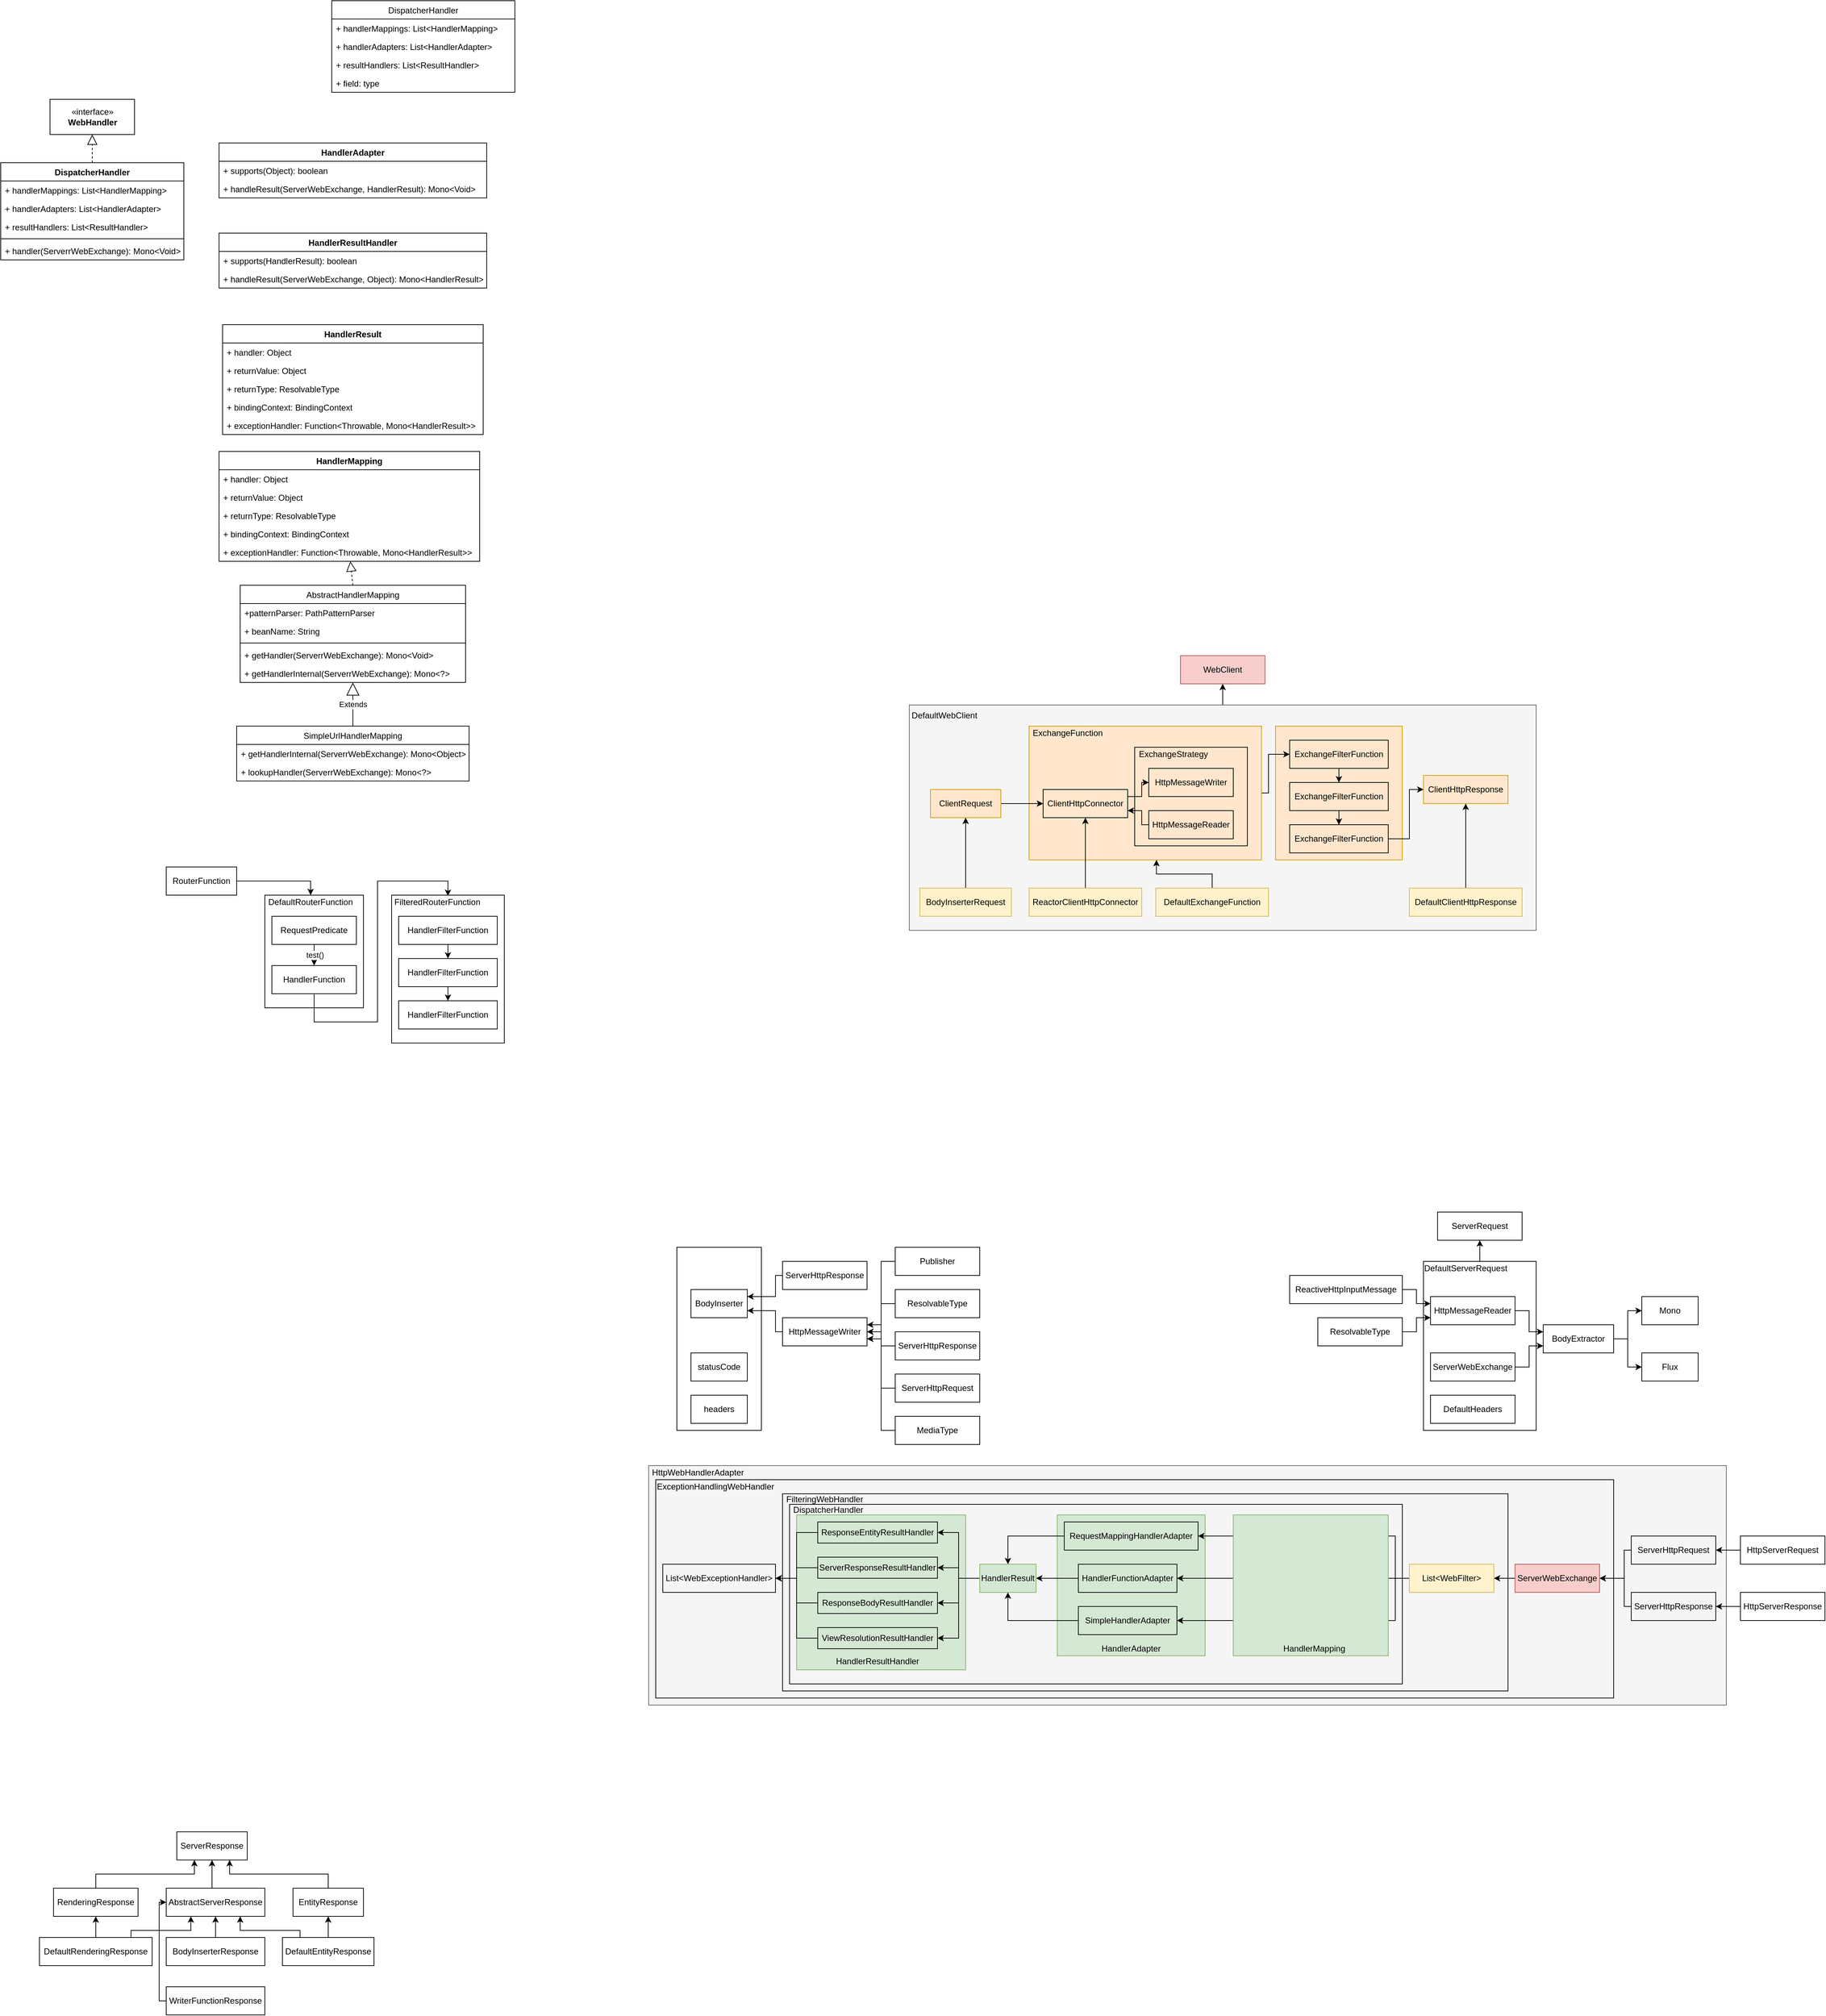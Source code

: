 <mxfile version="15.8.7" type="device"><diagram id="VMyjVw612A8Bvb3C5GkQ" name="Page-1"><mxGraphModel dx="1061" dy="800" grid="1" gridSize="10" guides="1" tooltips="1" connect="1" arrows="1" fold="1" page="1" pageScale="1" pageWidth="850" pageHeight="1100" math="0" shadow="0"><root><mxCell id="0"/><mxCell id="1" parent="0"/><mxCell id="Y-yXjB6qvtjr0mv36Pt8-266" value="" style="rounded=0;whiteSpace=wrap;html=1;fillColor=#f5f5f5;fontColor=#333333;strokeColor=#666666;" vertex="1" parent="1"><mxGeometry x="1000" y="2350" width="1530" height="340" as="geometry"/></mxCell><mxCell id="Y-yXjB6qvtjr0mv36Pt8-271" value="" style="rounded=0;whiteSpace=wrap;html=1;fillColor=none;gradientColor=none;" vertex="1" parent="1"><mxGeometry x="1010" y="2370" width="1360" height="310" as="geometry"/></mxCell><mxCell id="Y-yXjB6qvtjr0mv36Pt8-245" value="" style="rounded=0;whiteSpace=wrap;html=1;fillColor=none;gradientColor=none;" vertex="1" parent="1"><mxGeometry x="1190" y="2390" width="1030" height="280" as="geometry"/></mxCell><mxCell id="Y-yXjB6qvtjr0mv36Pt8-234" value="" style="rounded=0;whiteSpace=wrap;html=1;fillColor=none;gradientColor=none;" vertex="1" parent="1"><mxGeometry x="1200" y="2405" width="870" height="255" as="geometry"/></mxCell><mxCell id="Y-yXjB6qvtjr0mv36Pt8-306" value="" style="rounded=0;whiteSpace=wrap;html=1;fillColor=#d5e8d4;strokeColor=#82b366;" vertex="1" parent="1"><mxGeometry x="1210" y="2420" width="240" height="220" as="geometry"/></mxCell><mxCell id="Y-yXjB6qvtjr0mv36Pt8-289" value="" style="rounded=0;whiteSpace=wrap;html=1;fillColor=#d5e8d4;strokeColor=#82b366;" vertex="1" parent="1"><mxGeometry x="1580" y="2420" width="210" height="200" as="geometry"/></mxCell><mxCell id="Y-yXjB6qvtjr0mv36Pt8-188" value="" style="rounded=0;whiteSpace=wrap;html=1;fillColor=none;gradientColor=none;" vertex="1" parent="1"><mxGeometry x="455" y="1540" width="140" height="160" as="geometry"/></mxCell><mxCell id="Y-yXjB6qvtjr0mv36Pt8-214" style="edgeStyle=orthogonalEdgeStyle;rounded=0;orthogonalLoop=1;jettySize=auto;html=1;exitX=0.5;exitY=1;exitDx=0;exitDy=0;entryX=0.615;entryY=0.053;entryDx=0;entryDy=0;entryPerimeter=0;" edge="1" parent="1" source="Y-yXjB6qvtjr0mv36Pt8-187" target="Y-yXjB6qvtjr0mv36Pt8-186"><mxGeometry relative="1" as="geometry"><mxPoint x="715" y="1550" as="targetPoint"/><Array as="points"><mxPoint x="525" y="1720"/><mxPoint x="615" y="1720"/><mxPoint x="615" y="1520"/><mxPoint x="715" y="1520"/></Array></mxGeometry></mxCell><mxCell id="Y-yXjB6qvtjr0mv36Pt8-185" value="" style="rounded=0;whiteSpace=wrap;html=1;fillColor=none;gradientColor=none;" vertex="1" parent="1"><mxGeometry x="635" y="1540" width="160" height="210" as="geometry"/></mxCell><mxCell id="Y-yXjB6qvtjr0mv36Pt8-151" value="" style="edgeStyle=orthogonalEdgeStyle;rounded=0;orthogonalLoop=1;jettySize=auto;html=1;" edge="1" parent="1" source="Y-yXjB6qvtjr0mv36Pt8-147" target="Y-yXjB6qvtjr0mv36Pt8-41"><mxGeometry relative="1" as="geometry"/></mxCell><mxCell id="Y-yXjB6qvtjr0mv36Pt8-147" value="" style="rounded=0;whiteSpace=wrap;html=1;fillColor=none;gradientColor=none;" vertex="1" parent="1"><mxGeometry x="2100" y="2060" width="160" height="240" as="geometry"/></mxCell><mxCell id="Y-yXjB6qvtjr0mv36Pt8-145" value="" style="edgeStyle=orthogonalEdgeStyle;rounded=0;orthogonalLoop=1;jettySize=auto;html=1;" edge="1" parent="1" source="Y-yXjB6qvtjr0mv36Pt8-142" target="Y-yXjB6qvtjr0mv36Pt8-144"><mxGeometry relative="1" as="geometry"/></mxCell><mxCell id="Y-yXjB6qvtjr0mv36Pt8-142" value="" style="rounded=0;whiteSpace=wrap;html=1;fillColor=#f5f5f5;fontColor=#333333;strokeColor=#666666;" vertex="1" parent="1"><mxGeometry x="1370" y="1270" width="890" height="320" as="geometry"/></mxCell><mxCell id="Y-yXjB6qvtjr0mv36Pt8-128" value="" style="rounded=0;whiteSpace=wrap;html=1;fillColor=#ffe6cc;strokeColor=#d79b00;" vertex="1" parent="1"><mxGeometry x="1890" y="1300" width="180" height="190" as="geometry"/></mxCell><mxCell id="Y-yXjB6qvtjr0mv36Pt8-129" value="" style="edgeStyle=orthogonalEdgeStyle;rounded=0;orthogonalLoop=1;jettySize=auto;html=1;entryX=0;entryY=0.5;entryDx=0;entryDy=0;" edge="1" parent="1" source="Y-yXjB6qvtjr0mv36Pt8-117" target="Y-yXjB6qvtjr0mv36Pt8-107"><mxGeometry relative="1" as="geometry"><Array as="points"><mxPoint x="1880" y="1395"/><mxPoint x="1880" y="1340"/></Array></mxGeometry></mxCell><mxCell id="Y-yXjB6qvtjr0mv36Pt8-117" value="" style="rounded=0;whiteSpace=wrap;html=1;fillColor=#ffe6cc;strokeColor=#d79b00;" vertex="1" parent="1"><mxGeometry x="1540" y="1300" width="330" height="190" as="geometry"/></mxCell><mxCell id="Y-yXjB6qvtjr0mv36Pt8-109" value="" style="rounded=0;whiteSpace=wrap;html=1;fillColor=none;gradientColor=none;" vertex="1" parent="1"><mxGeometry x="1690" y="1330" width="160" height="140" as="geometry"/></mxCell><mxCell id="9eblVSmWy9EhVJES_OCX-1" value="DispatcherHandler" style="swimlane;fontStyle=0;childLayout=stackLayout;horizontal=1;startSize=26;fillColor=none;horizontalStack=0;resizeParent=1;resizeParentMax=0;resizeLast=0;collapsible=1;marginBottom=0;" parent="1" vertex="1"><mxGeometry x="550" y="270" width="260" height="130" as="geometry"><mxRectangle x="300" y="290" width="90" height="26" as="alternateBounds"/></mxGeometry></mxCell><mxCell id="9eblVSmWy9EhVJES_OCX-2" value="+ handlerMappings: List&lt;HandlerMapping&gt;" style="text;strokeColor=none;fillColor=none;align=left;verticalAlign=top;spacingLeft=4;spacingRight=4;overflow=hidden;rotatable=0;points=[[0,0.5],[1,0.5]];portConstraint=eastwest;" parent="9eblVSmWy9EhVJES_OCX-1" vertex="1"><mxGeometry y="26" width="260" height="26" as="geometry"/></mxCell><mxCell id="9eblVSmWy9EhVJES_OCX-3" value="+ handlerAdapters: List&lt;HandlerAdapter&gt;" style="text;strokeColor=none;fillColor=none;align=left;verticalAlign=top;spacingLeft=4;spacingRight=4;overflow=hidden;rotatable=0;points=[[0,0.5],[1,0.5]];portConstraint=eastwest;" parent="9eblVSmWy9EhVJES_OCX-1" vertex="1"><mxGeometry y="52" width="260" height="26" as="geometry"/></mxCell><mxCell id="9eblVSmWy9EhVJES_OCX-4" value="+ resultHandlers: List&lt;ResultHandler&gt;" style="text;strokeColor=none;fillColor=none;align=left;verticalAlign=top;spacingLeft=4;spacingRight=4;overflow=hidden;rotatable=0;points=[[0,0.5],[1,0.5]];portConstraint=eastwest;" parent="9eblVSmWy9EhVJES_OCX-1" vertex="1"><mxGeometry y="78" width="260" height="26" as="geometry"/></mxCell><mxCell id="9eblVSmWy9EhVJES_OCX-6" value="+ field: type" style="text;strokeColor=none;fillColor=none;align=left;verticalAlign=top;spacingLeft=4;spacingRight=4;overflow=hidden;rotatable=0;points=[[0,0.5],[1,0.5]];portConstraint=eastwest;" parent="9eblVSmWy9EhVJES_OCX-1" vertex="1"><mxGeometry y="104" width="260" height="26" as="geometry"/></mxCell><mxCell id="9eblVSmWy9EhVJES_OCX-7" value="DispatcherHandler" style="swimlane;fontStyle=1;align=center;verticalAlign=top;childLayout=stackLayout;horizontal=1;startSize=26;horizontalStack=0;resizeParent=1;resizeParentMax=0;resizeLast=0;collapsible=1;marginBottom=0;" parent="1" vertex="1"><mxGeometry x="80" y="500" width="260" height="138" as="geometry"/></mxCell><mxCell id="9eblVSmWy9EhVJES_OCX-8" value="+ handlerMappings: List&lt;HandlerMapping&gt;" style="text;strokeColor=none;fillColor=none;align=left;verticalAlign=top;spacingLeft=4;spacingRight=4;overflow=hidden;rotatable=0;points=[[0,0.5],[1,0.5]];portConstraint=eastwest;" parent="9eblVSmWy9EhVJES_OCX-7" vertex="1"><mxGeometry y="26" width="260" height="26" as="geometry"/></mxCell><mxCell id="9eblVSmWy9EhVJES_OCX-13" value="+ handlerAdapters: List&lt;HandlerAdapter&gt;" style="text;strokeColor=none;fillColor=none;align=left;verticalAlign=top;spacingLeft=4;spacingRight=4;overflow=hidden;rotatable=0;points=[[0,0.5],[1,0.5]];portConstraint=eastwest;" parent="9eblVSmWy9EhVJES_OCX-7" vertex="1"><mxGeometry y="52" width="260" height="26" as="geometry"/></mxCell><mxCell id="9eblVSmWy9EhVJES_OCX-12" value="+ resultHandlers: List&lt;ResultHandler&gt;" style="text;strokeColor=none;fillColor=none;align=left;verticalAlign=top;spacingLeft=4;spacingRight=4;overflow=hidden;rotatable=0;points=[[0,0.5],[1,0.5]];portConstraint=eastwest;" parent="9eblVSmWy9EhVJES_OCX-7" vertex="1"><mxGeometry y="78" width="260" height="26" as="geometry"/></mxCell><mxCell id="9eblVSmWy9EhVJES_OCX-9" value="" style="line;strokeWidth=1;fillColor=none;align=left;verticalAlign=middle;spacingTop=-1;spacingLeft=3;spacingRight=3;rotatable=0;labelPosition=right;points=[];portConstraint=eastwest;" parent="9eblVSmWy9EhVJES_OCX-7" vertex="1"><mxGeometry y="104" width="260" height="8" as="geometry"/></mxCell><mxCell id="9eblVSmWy9EhVJES_OCX-10" value="+ handler(ServerrWebExchange): Mono&lt;Void&gt;" style="text;strokeColor=none;fillColor=none;align=left;verticalAlign=top;spacingLeft=4;spacingRight=4;overflow=hidden;rotatable=0;points=[[0,0.5],[1,0.5]];portConstraint=eastwest;" parent="9eblVSmWy9EhVJES_OCX-7" vertex="1"><mxGeometry y="112" width="260" height="26" as="geometry"/></mxCell><mxCell id="9eblVSmWy9EhVJES_OCX-15" value="«interface»&lt;br&gt;&lt;b&gt;WebHandler&lt;/b&gt;" style="html=1;" parent="1" vertex="1"><mxGeometry x="150" y="410" width="120" height="50" as="geometry"/></mxCell><mxCell id="9eblVSmWy9EhVJES_OCX-20" value="" style="endArrow=block;dashed=1;endFill=0;endSize=12;html=1;rounded=0;entryX=0.5;entryY=1;entryDx=0;entryDy=0;" parent="1" source="9eblVSmWy9EhVJES_OCX-7" target="9eblVSmWy9EhVJES_OCX-15" edge="1"><mxGeometry width="160" relative="1" as="geometry"><mxPoint x="310" y="520" as="sourcePoint"/><mxPoint x="470" y="520" as="targetPoint"/></mxGeometry></mxCell><mxCell id="Y-yXjB6qvtjr0mv36Pt8-1" value="HandlerResultHandler" style="swimlane;fontStyle=1;align=center;verticalAlign=top;childLayout=stackLayout;horizontal=1;startSize=26;horizontalStack=0;resizeParent=1;resizeParentMax=0;resizeLast=0;collapsible=1;marginBottom=0;" vertex="1" parent="1"><mxGeometry x="390" y="600" width="380" height="78" as="geometry"/></mxCell><mxCell id="Y-yXjB6qvtjr0mv36Pt8-4" value="+ supports(HandlerResult): boolean" style="text;strokeColor=none;fillColor=none;align=left;verticalAlign=top;spacingLeft=4;spacingRight=4;overflow=hidden;rotatable=0;points=[[0,0.5],[1,0.5]];portConstraint=eastwest;" vertex="1" parent="Y-yXjB6qvtjr0mv36Pt8-1"><mxGeometry y="26" width="380" height="26" as="geometry"/></mxCell><mxCell id="Y-yXjB6qvtjr0mv36Pt8-5" value="+ handleResult(ServerWebExchange, Object): Mono&lt;HandlerResult&gt;" style="text;strokeColor=none;fillColor=none;align=left;verticalAlign=top;spacingLeft=4;spacingRight=4;overflow=hidden;rotatable=0;points=[[0,0.5],[1,0.5]];portConstraint=eastwest;" vertex="1" parent="Y-yXjB6qvtjr0mv36Pt8-1"><mxGeometry y="52" width="380" height="26" as="geometry"/></mxCell><mxCell id="Y-yXjB6qvtjr0mv36Pt8-6" value="HandlerAdapter" style="swimlane;fontStyle=1;align=center;verticalAlign=top;childLayout=stackLayout;horizontal=1;startSize=26;horizontalStack=0;resizeParent=1;resizeParentMax=0;resizeLast=0;collapsible=1;marginBottom=0;" vertex="1" parent="1"><mxGeometry x="390" y="472" width="380" height="78" as="geometry"/></mxCell><mxCell id="Y-yXjB6qvtjr0mv36Pt8-7" value="+ supports(Object): boolean" style="text;strokeColor=none;fillColor=none;align=left;verticalAlign=top;spacingLeft=4;spacingRight=4;overflow=hidden;rotatable=0;points=[[0,0.5],[1,0.5]];portConstraint=eastwest;" vertex="1" parent="Y-yXjB6qvtjr0mv36Pt8-6"><mxGeometry y="26" width="380" height="26" as="geometry"/></mxCell><mxCell id="Y-yXjB6qvtjr0mv36Pt8-8" value="+ handleResult(ServerWebExchange, HandlerResult): Mono&lt;Void&gt;" style="text;strokeColor=none;fillColor=none;align=left;verticalAlign=top;spacingLeft=4;spacingRight=4;overflow=hidden;rotatable=0;points=[[0,0.5],[1,0.5]];portConstraint=eastwest;" vertex="1" parent="Y-yXjB6qvtjr0mv36Pt8-6"><mxGeometry y="52" width="380" height="26" as="geometry"/></mxCell><mxCell id="Y-yXjB6qvtjr0mv36Pt8-9" value="HandlerResult" style="swimlane;fontStyle=1;childLayout=stackLayout;horizontal=1;startSize=26;fillColor=none;horizontalStack=0;resizeParent=1;resizeParentMax=0;resizeLast=0;collapsible=1;marginBottom=0;" vertex="1" parent="1"><mxGeometry x="395" y="730" width="370" height="156" as="geometry"/></mxCell><mxCell id="Y-yXjB6qvtjr0mv36Pt8-10" value="+ handler: Object" style="text;strokeColor=none;fillColor=none;align=left;verticalAlign=top;spacingLeft=4;spacingRight=4;overflow=hidden;rotatable=0;points=[[0,0.5],[1,0.5]];portConstraint=eastwest;" vertex="1" parent="Y-yXjB6qvtjr0mv36Pt8-9"><mxGeometry y="26" width="370" height="26" as="geometry"/></mxCell><mxCell id="Y-yXjB6qvtjr0mv36Pt8-11" value="+ returnValue: Object" style="text;strokeColor=none;fillColor=none;align=left;verticalAlign=top;spacingLeft=4;spacingRight=4;overflow=hidden;rotatable=0;points=[[0,0.5],[1,0.5]];portConstraint=eastwest;" vertex="1" parent="Y-yXjB6qvtjr0mv36Pt8-9"><mxGeometry y="52" width="370" height="26" as="geometry"/></mxCell><mxCell id="Y-yXjB6qvtjr0mv36Pt8-12" value="+ returnType: ResolvableType" style="text;strokeColor=none;fillColor=none;align=left;verticalAlign=top;spacingLeft=4;spacingRight=4;overflow=hidden;rotatable=0;points=[[0,0.5],[1,0.5]];portConstraint=eastwest;" vertex="1" parent="Y-yXjB6qvtjr0mv36Pt8-9"><mxGeometry y="78" width="370" height="26" as="geometry"/></mxCell><mxCell id="Y-yXjB6qvtjr0mv36Pt8-13" value="+ bindingContext: BindingContext" style="text;strokeColor=none;fillColor=none;align=left;verticalAlign=top;spacingLeft=4;spacingRight=4;overflow=hidden;rotatable=0;points=[[0,0.5],[1,0.5]];portConstraint=eastwest;" vertex="1" parent="Y-yXjB6qvtjr0mv36Pt8-9"><mxGeometry y="104" width="370" height="26" as="geometry"/></mxCell><mxCell id="Y-yXjB6qvtjr0mv36Pt8-14" value="+ exceptionHandler: Function&lt;Throwable, Mono&lt;HandlerResult&gt;&gt;" style="text;strokeColor=none;fillColor=none;align=left;verticalAlign=top;spacingLeft=4;spacingRight=4;overflow=hidden;rotatable=0;points=[[0,0.5],[1,0.5]];portConstraint=eastwest;" vertex="1" parent="Y-yXjB6qvtjr0mv36Pt8-9"><mxGeometry y="130" width="370" height="26" as="geometry"/></mxCell><mxCell id="Y-yXjB6qvtjr0mv36Pt8-15" value="AbstractHandlerMapping" style="swimlane;fontStyle=0;align=center;verticalAlign=top;childLayout=stackLayout;horizontal=1;startSize=26;horizontalStack=0;resizeParent=1;resizeParentMax=0;resizeLast=0;collapsible=1;marginBottom=0;" vertex="1" parent="1"><mxGeometry x="420" y="1100" width="320" height="138" as="geometry"/></mxCell><mxCell id="Y-yXjB6qvtjr0mv36Pt8-16" value="+patternParser: PathPatternParser " style="text;strokeColor=none;fillColor=none;align=left;verticalAlign=top;spacingLeft=4;spacingRight=4;overflow=hidden;rotatable=0;points=[[0,0.5],[1,0.5]];portConstraint=eastwest;" vertex="1" parent="Y-yXjB6qvtjr0mv36Pt8-15"><mxGeometry y="26" width="320" height="26" as="geometry"/></mxCell><mxCell id="Y-yXjB6qvtjr0mv36Pt8-17" value="+ beanName: String" style="text;strokeColor=none;fillColor=none;align=left;verticalAlign=top;spacingLeft=4;spacingRight=4;overflow=hidden;rotatable=0;points=[[0,0.5],[1,0.5]];portConstraint=eastwest;" vertex="1" parent="Y-yXjB6qvtjr0mv36Pt8-15"><mxGeometry y="52" width="320" height="26" as="geometry"/></mxCell><mxCell id="Y-yXjB6qvtjr0mv36Pt8-19" value="" style="line;strokeWidth=1;fillColor=none;align=left;verticalAlign=middle;spacingTop=-1;spacingLeft=3;spacingRight=3;rotatable=0;labelPosition=right;points=[];portConstraint=eastwest;" vertex="1" parent="Y-yXjB6qvtjr0mv36Pt8-15"><mxGeometry y="78" width="320" height="8" as="geometry"/></mxCell><mxCell id="Y-yXjB6qvtjr0mv36Pt8-20" value="+ getHandler(ServerrWebExchange): Mono&lt;Void&gt;" style="text;strokeColor=none;fillColor=none;align=left;verticalAlign=top;spacingLeft=4;spacingRight=4;overflow=hidden;rotatable=0;points=[[0,0.5],[1,0.5]];portConstraint=eastwest;" vertex="1" parent="Y-yXjB6qvtjr0mv36Pt8-15"><mxGeometry y="86" width="320" height="26" as="geometry"/></mxCell><mxCell id="Y-yXjB6qvtjr0mv36Pt8-29" value="+ getHandlerInternal(ServerrWebExchange): Mono&lt;?&gt;" style="text;strokeColor=none;fillColor=none;align=left;verticalAlign=top;spacingLeft=4;spacingRight=4;overflow=hidden;rotatable=0;points=[[0,0.5],[1,0.5]];portConstraint=eastwest;" vertex="1" parent="Y-yXjB6qvtjr0mv36Pt8-15"><mxGeometry y="112" width="320" height="26" as="geometry"/></mxCell><mxCell id="Y-yXjB6qvtjr0mv36Pt8-21" value="HandlerMapping" style="swimlane;fontStyle=1;childLayout=stackLayout;horizontal=1;startSize=26;fillColor=none;horizontalStack=0;resizeParent=1;resizeParentMax=0;resizeLast=0;collapsible=1;marginBottom=0;" vertex="1" parent="1"><mxGeometry x="390" y="910" width="370" height="156" as="geometry"/></mxCell><mxCell id="Y-yXjB6qvtjr0mv36Pt8-22" value="+ handler: Object" style="text;strokeColor=none;fillColor=none;align=left;verticalAlign=top;spacingLeft=4;spacingRight=4;overflow=hidden;rotatable=0;points=[[0,0.5],[1,0.5]];portConstraint=eastwest;" vertex="1" parent="Y-yXjB6qvtjr0mv36Pt8-21"><mxGeometry y="26" width="370" height="26" as="geometry"/></mxCell><mxCell id="Y-yXjB6qvtjr0mv36Pt8-23" value="+ returnValue: Object" style="text;strokeColor=none;fillColor=none;align=left;verticalAlign=top;spacingLeft=4;spacingRight=4;overflow=hidden;rotatable=0;points=[[0,0.5],[1,0.5]];portConstraint=eastwest;" vertex="1" parent="Y-yXjB6qvtjr0mv36Pt8-21"><mxGeometry y="52" width="370" height="26" as="geometry"/></mxCell><mxCell id="Y-yXjB6qvtjr0mv36Pt8-24" value="+ returnType: ResolvableType" style="text;strokeColor=none;fillColor=none;align=left;verticalAlign=top;spacingLeft=4;spacingRight=4;overflow=hidden;rotatable=0;points=[[0,0.5],[1,0.5]];portConstraint=eastwest;" vertex="1" parent="Y-yXjB6qvtjr0mv36Pt8-21"><mxGeometry y="78" width="370" height="26" as="geometry"/></mxCell><mxCell id="Y-yXjB6qvtjr0mv36Pt8-25" value="+ bindingContext: BindingContext" style="text;strokeColor=none;fillColor=none;align=left;verticalAlign=top;spacingLeft=4;spacingRight=4;overflow=hidden;rotatable=0;points=[[0,0.5],[1,0.5]];portConstraint=eastwest;" vertex="1" parent="Y-yXjB6qvtjr0mv36Pt8-21"><mxGeometry y="104" width="370" height="26" as="geometry"/></mxCell><mxCell id="Y-yXjB6qvtjr0mv36Pt8-26" value="+ exceptionHandler: Function&lt;Throwable, Mono&lt;HandlerResult&gt;&gt;" style="text;strokeColor=none;fillColor=none;align=left;verticalAlign=top;spacingLeft=4;spacingRight=4;overflow=hidden;rotatable=0;points=[[0,0.5],[1,0.5]];portConstraint=eastwest;" vertex="1" parent="Y-yXjB6qvtjr0mv36Pt8-21"><mxGeometry y="130" width="370" height="26" as="geometry"/></mxCell><mxCell id="Y-yXjB6qvtjr0mv36Pt8-28" value="" style="endArrow=block;dashed=1;endFill=0;endSize=12;html=1;rounded=0;exitX=0.5;exitY=0;exitDx=0;exitDy=0;" edge="1" parent="1" source="Y-yXjB6qvtjr0mv36Pt8-15" target="Y-yXjB6qvtjr0mv36Pt8-26"><mxGeometry width="160" relative="1" as="geometry"><mxPoint x="340" y="930" as="sourcePoint"/><mxPoint x="560" y="1070" as="targetPoint"/></mxGeometry></mxCell><mxCell id="Y-yXjB6qvtjr0mv36Pt8-30" value="SimpleUrlHandlerMapping" style="swimlane;fontStyle=0;align=center;verticalAlign=top;childLayout=stackLayout;horizontal=1;startSize=26;horizontalStack=0;resizeParent=1;resizeParentMax=0;resizeLast=0;collapsible=1;marginBottom=0;" vertex="1" parent="1"><mxGeometry x="415" y="1300" width="330" height="78" as="geometry"/></mxCell><mxCell id="Y-yXjB6qvtjr0mv36Pt8-35" value="+ getHandlerInternal(ServerrWebExchange): Mono&lt;Object&gt;" style="text;strokeColor=none;fillColor=none;align=left;verticalAlign=top;spacingLeft=4;spacingRight=4;overflow=hidden;rotatable=0;points=[[0,0.5],[1,0.5]];portConstraint=eastwest;" vertex="1" parent="Y-yXjB6qvtjr0mv36Pt8-30"><mxGeometry y="26" width="330" height="26" as="geometry"/></mxCell><mxCell id="Y-yXjB6qvtjr0mv36Pt8-36" value="+ lookupHandler(ServerrWebExchange): Mono&lt;?&gt;" style="text;strokeColor=none;fillColor=none;align=left;verticalAlign=top;spacingLeft=4;spacingRight=4;overflow=hidden;rotatable=0;points=[[0,0.5],[1,0.5]];portConstraint=eastwest;" vertex="1" parent="Y-yXjB6qvtjr0mv36Pt8-30"><mxGeometry y="52" width="330" height="26" as="geometry"/></mxCell><mxCell id="Y-yXjB6qvtjr0mv36Pt8-38" value="Extends" style="endArrow=block;endSize=16;endFill=0;html=1;rounded=0;exitX=0.5;exitY=0;exitDx=0;exitDy=0;" edge="1" parent="1" source="Y-yXjB6qvtjr0mv36Pt8-30" target="Y-yXjB6qvtjr0mv36Pt8-29"><mxGeometry width="160" relative="1" as="geometry"><mxPoint x="540" y="1160" as="sourcePoint"/><mxPoint x="700" y="1160" as="targetPoint"/></mxGeometry></mxCell><mxCell id="Y-yXjB6qvtjr0mv36Pt8-99" style="edgeStyle=orthogonalEdgeStyle;rounded=0;orthogonalLoop=1;jettySize=auto;html=1;entryX=0;entryY=0.25;entryDx=0;entryDy=0;" edge="1" parent="1" source="Y-yXjB6qvtjr0mv36Pt8-40" target="Y-yXjB6qvtjr0mv36Pt8-45"><mxGeometry relative="1" as="geometry"/></mxCell><mxCell id="Y-yXjB6qvtjr0mv36Pt8-40" value="HttpMessageReader" style="rounded=0;whiteSpace=wrap;html=1;fillColor=none;gradientColor=none;" vertex="1" parent="1"><mxGeometry x="2110" y="2110" width="120" height="40" as="geometry"/></mxCell><mxCell id="Y-yXjB6qvtjr0mv36Pt8-41" value="ServerRequest" style="rounded=0;whiteSpace=wrap;html=1;fillColor=none;gradientColor=none;" vertex="1" parent="1"><mxGeometry x="2120" y="1990" width="120" height="40" as="geometry"/></mxCell><mxCell id="Y-yXjB6qvtjr0mv36Pt8-56" style="edgeStyle=orthogonalEdgeStyle;rounded=0;orthogonalLoop=1;jettySize=auto;html=1;entryX=0;entryY=0.5;entryDx=0;entryDy=0;" edge="1" parent="1" source="Y-yXjB6qvtjr0mv36Pt8-45" target="Y-yXjB6qvtjr0mv36Pt8-54"><mxGeometry relative="1" as="geometry"/></mxCell><mxCell id="Y-yXjB6qvtjr0mv36Pt8-57" style="edgeStyle=orthogonalEdgeStyle;rounded=0;orthogonalLoop=1;jettySize=auto;html=1;entryX=0;entryY=0.5;entryDx=0;entryDy=0;" edge="1" parent="1" source="Y-yXjB6qvtjr0mv36Pt8-45" target="Y-yXjB6qvtjr0mv36Pt8-55"><mxGeometry relative="1" as="geometry"/></mxCell><mxCell id="Y-yXjB6qvtjr0mv36Pt8-45" value="BodyExtractor" style="rounded=0;whiteSpace=wrap;html=1;fillColor=none;gradientColor=none;" vertex="1" parent="1"><mxGeometry x="2270" y="2150" width="100" height="40" as="geometry"/></mxCell><mxCell id="Y-yXjB6qvtjr0mv36Pt8-54" value="Mono" style="rounded=0;whiteSpace=wrap;html=1;fillColor=none;gradientColor=none;" vertex="1" parent="1"><mxGeometry x="2410" y="2110" width="80" height="40" as="geometry"/></mxCell><mxCell id="Y-yXjB6qvtjr0mv36Pt8-55" value="Flux" style="rounded=0;whiteSpace=wrap;html=1;fillColor=none;gradientColor=none;" vertex="1" parent="1"><mxGeometry x="2410" y="2190" width="80" height="40" as="geometry"/></mxCell><mxCell id="Y-yXjB6qvtjr0mv36Pt8-62" value="statusCode" style="rounded=0;whiteSpace=wrap;html=1;fillColor=none;gradientColor=none;" vertex="1" parent="1"><mxGeometry x="1060" y="2190" width="80" height="40" as="geometry"/></mxCell><mxCell id="Y-yXjB6qvtjr0mv36Pt8-63" value="headers" style="rounded=0;whiteSpace=wrap;html=1;fillColor=none;gradientColor=none;" vertex="1" parent="1"><mxGeometry x="1060" y="2250" width="80" height="40" as="geometry"/></mxCell><mxCell id="Y-yXjB6qvtjr0mv36Pt8-64" value="BodyInserter" style="rounded=0;whiteSpace=wrap;html=1;fillColor=none;gradientColor=none;" vertex="1" parent="1"><mxGeometry x="1060" y="2100" width="80" height="40" as="geometry"/></mxCell><mxCell id="Y-yXjB6qvtjr0mv36Pt8-69" style="edgeStyle=orthogonalEdgeStyle;rounded=0;orthogonalLoop=1;jettySize=auto;html=1;entryX=1;entryY=0.25;entryDx=0;entryDy=0;" edge="1" parent="1" source="Y-yXjB6qvtjr0mv36Pt8-66" target="Y-yXjB6qvtjr0mv36Pt8-64"><mxGeometry relative="1" as="geometry"><Array as="points"><mxPoint x="1180" y="2080"/><mxPoint x="1180" y="2110"/></Array></mxGeometry></mxCell><mxCell id="Y-yXjB6qvtjr0mv36Pt8-66" value="ServerHttpResponse" style="rounded=0;whiteSpace=wrap;html=1;fillColor=none;gradientColor=none;" vertex="1" parent="1"><mxGeometry x="1190" y="2060" width="120" height="40" as="geometry"/></mxCell><mxCell id="Y-yXjB6qvtjr0mv36Pt8-190" value="" style="edgeStyle=orthogonalEdgeStyle;rounded=0;orthogonalLoop=1;jettySize=auto;html=1;" edge="1" parent="1" source="Y-yXjB6qvtjr0mv36Pt8-74" target="Y-yXjB6qvtjr0mv36Pt8-187"><mxGeometry relative="1" as="geometry"/></mxCell><mxCell id="Y-yXjB6qvtjr0mv36Pt8-191" value="test()" style="edgeLabel;html=1;align=center;verticalAlign=middle;resizable=0;points=[];" vertex="1" connectable="0" parent="Y-yXjB6qvtjr0mv36Pt8-190"><mxGeometry y="-1" relative="1" as="geometry"><mxPoint as="offset"/></mxGeometry></mxCell><mxCell id="Y-yXjB6qvtjr0mv36Pt8-74" value="RequestPredicate" style="rounded=0;whiteSpace=wrap;html=1;fillColor=none;gradientColor=none;" vertex="1" parent="1"><mxGeometry x="465" y="1570" width="120" height="40" as="geometry"/></mxCell><mxCell id="Y-yXjB6qvtjr0mv36Pt8-83" style="edgeStyle=orthogonalEdgeStyle;rounded=0;orthogonalLoop=1;jettySize=auto;html=1;entryX=1;entryY=0.75;entryDx=0;entryDy=0;" edge="1" parent="1" source="Y-yXjB6qvtjr0mv36Pt8-78" target="Y-yXjB6qvtjr0mv36Pt8-64"><mxGeometry relative="1" as="geometry"><Array as="points"><mxPoint x="1180" y="2160"/><mxPoint x="1180" y="2130"/></Array></mxGeometry></mxCell><mxCell id="Y-yXjB6qvtjr0mv36Pt8-78" value="HttpMessageWriter" style="rounded=0;whiteSpace=wrap;html=1;fillColor=none;gradientColor=none;" vertex="1" parent="1"><mxGeometry x="1190" y="2140" width="120" height="40" as="geometry"/></mxCell><mxCell id="Y-yXjB6qvtjr0mv36Pt8-81" style="edgeStyle=orthogonalEdgeStyle;rounded=0;orthogonalLoop=1;jettySize=auto;html=1;entryX=0;entryY=0.25;entryDx=0;entryDy=0;" edge="1" parent="1" source="Y-yXjB6qvtjr0mv36Pt8-79" target="Y-yXjB6qvtjr0mv36Pt8-40"><mxGeometry relative="1" as="geometry"/></mxCell><mxCell id="Y-yXjB6qvtjr0mv36Pt8-79" value="ReactiveHttpInputMessage" style="rounded=0;whiteSpace=wrap;html=1;fillColor=none;gradientColor=none;" vertex="1" parent="1"><mxGeometry x="1910" y="2080" width="160" height="40" as="geometry"/></mxCell><mxCell id="Y-yXjB6qvtjr0mv36Pt8-82" style="edgeStyle=orthogonalEdgeStyle;rounded=0;orthogonalLoop=1;jettySize=auto;html=1;entryX=0;entryY=0.75;entryDx=0;entryDy=0;" edge="1" parent="1" source="Y-yXjB6qvtjr0mv36Pt8-80" target="Y-yXjB6qvtjr0mv36Pt8-40"><mxGeometry relative="1" as="geometry"/></mxCell><mxCell id="Y-yXjB6qvtjr0mv36Pt8-80" value="ResolvableType" style="rounded=0;whiteSpace=wrap;html=1;fillColor=none;gradientColor=none;" vertex="1" parent="1"><mxGeometry x="1950" y="2140" width="120" height="40" as="geometry"/></mxCell><mxCell id="Y-yXjB6qvtjr0mv36Pt8-93" value="" style="edgeStyle=orthogonalEdgeStyle;rounded=0;orthogonalLoop=1;jettySize=auto;html=1;" edge="1" parent="1" source="Y-yXjB6qvtjr0mv36Pt8-84" target="Y-yXjB6qvtjr0mv36Pt8-78"><mxGeometry relative="1" as="geometry"/></mxCell><mxCell id="Y-yXjB6qvtjr0mv36Pt8-84" value="ResolvableType" style="rounded=0;whiteSpace=wrap;html=1;fillColor=none;gradientColor=none;" vertex="1" parent="1"><mxGeometry x="1350" y="2100" width="120" height="40" as="geometry"/></mxCell><mxCell id="Y-yXjB6qvtjr0mv36Pt8-96" style="edgeStyle=orthogonalEdgeStyle;rounded=0;orthogonalLoop=1;jettySize=auto;html=1;entryX=1;entryY=0.75;entryDx=0;entryDy=0;" edge="1" parent="1" source="Y-yXjB6qvtjr0mv36Pt8-85" target="Y-yXjB6qvtjr0mv36Pt8-78"><mxGeometry relative="1" as="geometry"/></mxCell><mxCell id="Y-yXjB6qvtjr0mv36Pt8-85" value="MediaType" style="rounded=0;whiteSpace=wrap;html=1;fillColor=none;gradientColor=none;" vertex="1" parent="1"><mxGeometry x="1350" y="2280" width="120" height="40" as="geometry"/></mxCell><mxCell id="Y-yXjB6qvtjr0mv36Pt8-92" style="edgeStyle=orthogonalEdgeStyle;rounded=0;orthogonalLoop=1;jettySize=auto;html=1;entryX=1;entryY=0.25;entryDx=0;entryDy=0;" edge="1" parent="1" source="Y-yXjB6qvtjr0mv36Pt8-87" target="Y-yXjB6qvtjr0mv36Pt8-78"><mxGeometry relative="1" as="geometry"/></mxCell><mxCell id="Y-yXjB6qvtjr0mv36Pt8-87" value="Publisher" style="rounded=0;whiteSpace=wrap;html=1;fillColor=none;gradientColor=none;" vertex="1" parent="1"><mxGeometry x="1350" y="2040" width="120" height="40" as="geometry"/></mxCell><mxCell id="Y-yXjB6qvtjr0mv36Pt8-94" style="edgeStyle=orthogonalEdgeStyle;rounded=0;orthogonalLoop=1;jettySize=auto;html=1;entryX=1;entryY=0.5;entryDx=0;entryDy=0;" edge="1" parent="1" source="Y-yXjB6qvtjr0mv36Pt8-88" target="Y-yXjB6qvtjr0mv36Pt8-78"><mxGeometry relative="1" as="geometry"/></mxCell><mxCell id="Y-yXjB6qvtjr0mv36Pt8-88" value="ServerHttpResponse" style="rounded=0;whiteSpace=wrap;html=1;fillColor=none;gradientColor=none;" vertex="1" parent="1"><mxGeometry x="1350" y="2160" width="120" height="40" as="geometry"/></mxCell><mxCell id="Y-yXjB6qvtjr0mv36Pt8-95" style="edgeStyle=orthogonalEdgeStyle;rounded=0;orthogonalLoop=1;jettySize=auto;html=1;entryX=1;entryY=0.75;entryDx=0;entryDy=0;" edge="1" parent="1" source="Y-yXjB6qvtjr0mv36Pt8-89" target="Y-yXjB6qvtjr0mv36Pt8-78"><mxGeometry relative="1" as="geometry"/></mxCell><mxCell id="Y-yXjB6qvtjr0mv36Pt8-89" value="ServerHttpRequest" style="rounded=0;whiteSpace=wrap;html=1;fillColor=none;gradientColor=none;" vertex="1" parent="1"><mxGeometry x="1350" y="2220" width="120" height="40" as="geometry"/></mxCell><mxCell id="Y-yXjB6qvtjr0mv36Pt8-97" value="ServerResponse" style="rounded=0;whiteSpace=wrap;html=1;fillColor=none;gradientColor=none;" vertex="1" parent="1"><mxGeometry x="330" y="2870" width="100" height="40" as="geometry"/></mxCell><mxCell id="Y-yXjB6qvtjr0mv36Pt8-100" style="edgeStyle=orthogonalEdgeStyle;rounded=0;orthogonalLoop=1;jettySize=auto;html=1;entryX=0;entryY=0.75;entryDx=0;entryDy=0;" edge="1" parent="1" source="Y-yXjB6qvtjr0mv36Pt8-98" target="Y-yXjB6qvtjr0mv36Pt8-45"><mxGeometry relative="1" as="geometry"/></mxCell><mxCell id="Y-yXjB6qvtjr0mv36Pt8-98" value="ServerWebExchange" style="rounded=0;whiteSpace=wrap;html=1;fillColor=none;gradientColor=none;" vertex="1" parent="1"><mxGeometry x="2110" y="2190" width="120" height="40" as="geometry"/></mxCell><mxCell id="Y-yXjB6qvtjr0mv36Pt8-182" value="" style="edgeStyle=orthogonalEdgeStyle;rounded=0;orthogonalLoop=1;jettySize=auto;html=1;" edge="1" parent="1" source="Y-yXjB6qvtjr0mv36Pt8-102" target="Y-yXjB6qvtjr0mv36Pt8-181"><mxGeometry relative="1" as="geometry"/></mxCell><mxCell id="Y-yXjB6qvtjr0mv36Pt8-102" value="HandlerFilterFunction" style="rounded=0;whiteSpace=wrap;html=1;fillColor=none;gradientColor=none;" vertex="1" parent="1"><mxGeometry x="645" y="1570" width="140" height="40" as="geometry"/></mxCell><mxCell id="Y-yXjB6qvtjr0mv36Pt8-104" value="HttpMessageWriter" style="rounded=0;whiteSpace=wrap;html=1;fillColor=none;gradientColor=none;" vertex="1" parent="1"><mxGeometry x="1710" y="1360" width="120" height="40" as="geometry"/></mxCell><mxCell id="Y-yXjB6qvtjr0mv36Pt8-123" style="edgeStyle=orthogonalEdgeStyle;rounded=0;orthogonalLoop=1;jettySize=auto;html=1;entryX=1;entryY=0.75;entryDx=0;entryDy=0;" edge="1" parent="1" source="Y-yXjB6qvtjr0mv36Pt8-105" target="Y-yXjB6qvtjr0mv36Pt8-108"><mxGeometry relative="1" as="geometry"><Array as="points"><mxPoint x="1700" y="1440"/><mxPoint x="1700" y="1420"/></Array></mxGeometry></mxCell><mxCell id="Y-yXjB6qvtjr0mv36Pt8-105" value="HttpMessageReader" style="rounded=0;whiteSpace=wrap;html=1;fillColor=none;gradientColor=none;" vertex="1" parent="1"><mxGeometry x="1710" y="1420" width="120" height="40" as="geometry"/></mxCell><mxCell id="Y-yXjB6qvtjr0mv36Pt8-126" value="" style="edgeStyle=orthogonalEdgeStyle;rounded=0;orthogonalLoop=1;jettySize=auto;html=1;" edge="1" parent="1" source="Y-yXjB6qvtjr0mv36Pt8-107" target="Y-yXjB6qvtjr0mv36Pt8-121"><mxGeometry relative="1" as="geometry"/></mxCell><mxCell id="Y-yXjB6qvtjr0mv36Pt8-107" value="&lt;span&gt;ExchangeFilterFunction&lt;/span&gt;" style="rounded=0;whiteSpace=wrap;html=1;fillColor=none;gradientColor=none;" vertex="1" parent="1"><mxGeometry x="1910" y="1320" width="140" height="40" as="geometry"/></mxCell><mxCell id="Y-yXjB6qvtjr0mv36Pt8-122" style="edgeStyle=orthogonalEdgeStyle;rounded=0;orthogonalLoop=1;jettySize=auto;html=1;entryX=0;entryY=0.5;entryDx=0;entryDy=0;" edge="1" parent="1" source="Y-yXjB6qvtjr0mv36Pt8-108" target="Y-yXjB6qvtjr0mv36Pt8-104"><mxGeometry relative="1" as="geometry"><Array as="points"><mxPoint x="1700" y="1400"/><mxPoint x="1700" y="1380"/></Array></mxGeometry></mxCell><mxCell id="Y-yXjB6qvtjr0mv36Pt8-108" value="ClientHttpConnector" style="rounded=0;whiteSpace=wrap;html=1;fillColor=none;gradientColor=none;" vertex="1" parent="1"><mxGeometry x="1560" y="1390" width="120" height="40" as="geometry"/></mxCell><mxCell id="Y-yXjB6qvtjr0mv36Pt8-110" value="ExchangeStrategy" style="text;html=1;strokeColor=none;fillColor=none;align=center;verticalAlign=middle;whiteSpace=wrap;rounded=0;" vertex="1" parent="1"><mxGeometry x="1690" y="1330" width="110" height="20" as="geometry"/></mxCell><mxCell id="Y-yXjB6qvtjr0mv36Pt8-124" value="" style="edgeStyle=orthogonalEdgeStyle;rounded=0;orthogonalLoop=1;jettySize=auto;html=1;" edge="1" parent="1" source="Y-yXjB6qvtjr0mv36Pt8-113" target="Y-yXjB6qvtjr0mv36Pt8-108"><mxGeometry relative="1" as="geometry"/></mxCell><mxCell id="Y-yXjB6qvtjr0mv36Pt8-113" value="ClientRequest" style="rounded=0;whiteSpace=wrap;html=1;fillColor=#ffe6cc;strokeColor=#d79b00;" vertex="1" parent="1"><mxGeometry x="1400" y="1390" width="100" height="40" as="geometry"/></mxCell><mxCell id="Y-yXjB6qvtjr0mv36Pt8-115" value="ClientHttpResponse" style="rounded=0;whiteSpace=wrap;html=1;fillColor=#ffe6cc;strokeColor=#d79b00;" vertex="1" parent="1"><mxGeometry x="2100" y="1370" width="120" height="40" as="geometry"/></mxCell><mxCell id="Y-yXjB6qvtjr0mv36Pt8-131" style="edgeStyle=orthogonalEdgeStyle;rounded=0;orthogonalLoop=1;jettySize=auto;html=1;entryX=0;entryY=0.5;entryDx=0;entryDy=0;" edge="1" parent="1" source="Y-yXjB6qvtjr0mv36Pt8-120" target="Y-yXjB6qvtjr0mv36Pt8-115"><mxGeometry relative="1" as="geometry"><Array as="points"><mxPoint x="2080" y="1460"/><mxPoint x="2080" y="1390"/></Array></mxGeometry></mxCell><mxCell id="Y-yXjB6qvtjr0mv36Pt8-120" value="&lt;span&gt;ExchangeFilterFunction&lt;/span&gt;" style="rounded=0;whiteSpace=wrap;html=1;fillColor=none;gradientColor=none;" vertex="1" parent="1"><mxGeometry x="1910" y="1440" width="140" height="40" as="geometry"/></mxCell><mxCell id="Y-yXjB6qvtjr0mv36Pt8-127" value="" style="edgeStyle=orthogonalEdgeStyle;rounded=0;orthogonalLoop=1;jettySize=auto;html=1;" edge="1" parent="1" source="Y-yXjB6qvtjr0mv36Pt8-121" target="Y-yXjB6qvtjr0mv36Pt8-120"><mxGeometry relative="1" as="geometry"/></mxCell><mxCell id="Y-yXjB6qvtjr0mv36Pt8-121" value="ExchangeFilterFunction" style="rounded=0;whiteSpace=wrap;html=1;fillColor=none;gradientColor=none;" vertex="1" parent="1"><mxGeometry x="1910" y="1380" width="140" height="40" as="geometry"/></mxCell><mxCell id="Y-yXjB6qvtjr0mv36Pt8-134" value="" style="edgeStyle=orthogonalEdgeStyle;rounded=0;orthogonalLoop=1;jettySize=auto;html=1;" edge="1" parent="1" source="Y-yXjB6qvtjr0mv36Pt8-132" target="Y-yXjB6qvtjr0mv36Pt8-115"><mxGeometry relative="1" as="geometry"/></mxCell><mxCell id="Y-yXjB6qvtjr0mv36Pt8-132" value="DefaultClientHttpResponse" style="rounded=0;whiteSpace=wrap;html=1;fillColor=#fff2cc;strokeColor=#d6b656;" vertex="1" parent="1"><mxGeometry x="2080" y="1530" width="160" height="40" as="geometry"/></mxCell><mxCell id="Y-yXjB6qvtjr0mv36Pt8-136" value="" style="edgeStyle=orthogonalEdgeStyle;rounded=0;orthogonalLoop=1;jettySize=auto;html=1;" edge="1" parent="1" source="Y-yXjB6qvtjr0mv36Pt8-135" target="Y-yXjB6qvtjr0mv36Pt8-113"><mxGeometry relative="1" as="geometry"/></mxCell><mxCell id="Y-yXjB6qvtjr0mv36Pt8-135" value="BodyInserterRequest" style="rounded=0;whiteSpace=wrap;html=1;fillColor=#fff2cc;strokeColor=#d6b656;" vertex="1" parent="1"><mxGeometry x="1385" y="1530" width="130" height="40" as="geometry"/></mxCell><mxCell id="Y-yXjB6qvtjr0mv36Pt8-138" value="" style="edgeStyle=orthogonalEdgeStyle;rounded=0;orthogonalLoop=1;jettySize=auto;html=1;" edge="1" parent="1" source="Y-yXjB6qvtjr0mv36Pt8-137" target="Y-yXjB6qvtjr0mv36Pt8-108"><mxGeometry relative="1" as="geometry"/></mxCell><mxCell id="Y-yXjB6qvtjr0mv36Pt8-137" value="ReactorClientHttpConnector" style="rounded=0;whiteSpace=wrap;html=1;fillColor=#fff2cc;strokeColor=#d6b656;" vertex="1" parent="1"><mxGeometry x="1540" y="1530" width="160" height="40" as="geometry"/></mxCell><mxCell id="Y-yXjB6qvtjr0mv36Pt8-139" value="ExchangeFunction" style="text;html=1;strokeColor=none;fillColor=none;align=center;verticalAlign=middle;whiteSpace=wrap;rounded=0;" vertex="1" parent="1"><mxGeometry x="1540" y="1300" width="110" height="20" as="geometry"/></mxCell><mxCell id="Y-yXjB6qvtjr0mv36Pt8-141" style="edgeStyle=orthogonalEdgeStyle;rounded=0;orthogonalLoop=1;jettySize=auto;html=1;entryX=0.548;entryY=1;entryDx=0;entryDy=0;entryPerimeter=0;" edge="1" parent="1" source="Y-yXjB6qvtjr0mv36Pt8-140" target="Y-yXjB6qvtjr0mv36Pt8-117"><mxGeometry relative="1" as="geometry"/></mxCell><mxCell id="Y-yXjB6qvtjr0mv36Pt8-140" value="DefaultExchangeFunction" style="rounded=0;whiteSpace=wrap;html=1;fillColor=#fff2cc;strokeColor=#d6b656;" vertex="1" parent="1"><mxGeometry x="1720" y="1530" width="160" height="40" as="geometry"/></mxCell><mxCell id="Y-yXjB6qvtjr0mv36Pt8-143" value="DefaultWebClient" style="text;html=1;strokeColor=none;fillColor=none;align=center;verticalAlign=middle;whiteSpace=wrap;rounded=0;" vertex="1" parent="1"><mxGeometry x="1370" y="1270" width="100" height="30" as="geometry"/></mxCell><mxCell id="Y-yXjB6qvtjr0mv36Pt8-144" value="WebClient" style="rounded=0;whiteSpace=wrap;html=1;fillColor=#f8cecc;strokeColor=#b85450;" vertex="1" parent="1"><mxGeometry x="1755" y="1200" width="120" height="40" as="geometry"/></mxCell><mxCell id="Y-yXjB6qvtjr0mv36Pt8-149" value="DefaultHeaders" style="rounded=0;whiteSpace=wrap;html=1;fillColor=none;gradientColor=none;" vertex="1" parent="1"><mxGeometry x="2110" y="2250" width="120" height="40" as="geometry"/></mxCell><mxCell id="Y-yXjB6qvtjr0mv36Pt8-150" value="DefaultServerRequest" style="text;html=1;strokeColor=none;fillColor=none;align=center;verticalAlign=middle;whiteSpace=wrap;rounded=0;" vertex="1" parent="1"><mxGeometry x="2100" y="2060" width="120" height="20" as="geometry"/></mxCell><mxCell id="Y-yXjB6qvtjr0mv36Pt8-152" value="" style="rounded=0;whiteSpace=wrap;html=1;fillColor=none;gradientColor=none;" vertex="1" parent="1"><mxGeometry x="1040" y="2040" width="120" height="260" as="geometry"/></mxCell><mxCell id="Y-yXjB6qvtjr0mv36Pt8-156" value="" style="edgeStyle=orthogonalEdgeStyle;rounded=0;orthogonalLoop=1;jettySize=auto;html=1;entryX=0.5;entryY=1;entryDx=0;entryDy=0;" edge="1" parent="1" source="Y-yXjB6qvtjr0mv36Pt8-155" target="Y-yXjB6qvtjr0mv36Pt8-97"><mxGeometry relative="1" as="geometry"><Array as="points"><mxPoint x="380" y="2920"/><mxPoint x="380" y="2920"/></Array></mxGeometry></mxCell><mxCell id="Y-yXjB6qvtjr0mv36Pt8-155" value="AbstractServerResponse" style="rounded=0;whiteSpace=wrap;html=1;fillColor=none;gradientColor=none;" vertex="1" parent="1"><mxGeometry x="315" y="2950" width="140" height="40" as="geometry"/></mxCell><mxCell id="Y-yXjB6qvtjr0mv36Pt8-163" style="edgeStyle=orthogonalEdgeStyle;rounded=0;orthogonalLoop=1;jettySize=auto;html=1;entryX=0.75;entryY=1;entryDx=0;entryDy=0;" edge="1" parent="1" source="Y-yXjB6qvtjr0mv36Pt8-157" target="Y-yXjB6qvtjr0mv36Pt8-97"><mxGeometry relative="1" as="geometry"><Array as="points"><mxPoint x="545" y="2930"/><mxPoint x="405" y="2930"/></Array></mxGeometry></mxCell><mxCell id="Y-yXjB6qvtjr0mv36Pt8-157" value="EntityResponse" style="rounded=0;whiteSpace=wrap;html=1;fillColor=none;gradientColor=none;" vertex="1" parent="1"><mxGeometry x="495" y="2950" width="100" height="40" as="geometry"/></mxCell><mxCell id="Y-yXjB6qvtjr0mv36Pt8-165" value="" style="edgeStyle=orthogonalEdgeStyle;rounded=0;orthogonalLoop=1;jettySize=auto;html=1;" edge="1" parent="1" source="Y-yXjB6qvtjr0mv36Pt8-158" target="Y-yXjB6qvtjr0mv36Pt8-157"><mxGeometry relative="1" as="geometry"/></mxCell><mxCell id="Y-yXjB6qvtjr0mv36Pt8-166" style="edgeStyle=orthogonalEdgeStyle;rounded=0;orthogonalLoop=1;jettySize=auto;html=1;entryX=0.75;entryY=1;entryDx=0;entryDy=0;" edge="1" parent="1" source="Y-yXjB6qvtjr0mv36Pt8-158" target="Y-yXjB6qvtjr0mv36Pt8-155"><mxGeometry relative="1" as="geometry"><Array as="points"><mxPoint x="505" y="3010"/><mxPoint x="420" y="3010"/></Array></mxGeometry></mxCell><mxCell id="Y-yXjB6qvtjr0mv36Pt8-158" value="DefaultEntityResponse" style="rounded=0;whiteSpace=wrap;html=1;fillColor=none;gradientColor=none;" vertex="1" parent="1"><mxGeometry x="480" y="3020" width="130" height="40" as="geometry"/></mxCell><mxCell id="Y-yXjB6qvtjr0mv36Pt8-160" style="edgeStyle=orthogonalEdgeStyle;rounded=0;orthogonalLoop=1;jettySize=auto;html=1;entryX=0.25;entryY=1;entryDx=0;entryDy=0;" edge="1" parent="1" source="Y-yXjB6qvtjr0mv36Pt8-159" target="Y-yXjB6qvtjr0mv36Pt8-97"><mxGeometry relative="1" as="geometry"><Array as="points"><mxPoint x="215" y="2930"/><mxPoint x="355" y="2930"/></Array></mxGeometry></mxCell><mxCell id="Y-yXjB6qvtjr0mv36Pt8-159" value="RenderingResponse" style="rounded=0;whiteSpace=wrap;html=1;fillColor=none;gradientColor=none;" vertex="1" parent="1"><mxGeometry x="155" y="2950" width="120" height="40" as="geometry"/></mxCell><mxCell id="Y-yXjB6qvtjr0mv36Pt8-164" value="" style="edgeStyle=orthogonalEdgeStyle;rounded=0;orthogonalLoop=1;jettySize=auto;html=1;" edge="1" parent="1" source="Y-yXjB6qvtjr0mv36Pt8-162" target="Y-yXjB6qvtjr0mv36Pt8-155"><mxGeometry relative="1" as="geometry"/></mxCell><mxCell id="Y-yXjB6qvtjr0mv36Pt8-162" value="BodyInserterResponse" style="rounded=0;whiteSpace=wrap;html=1;fillColor=none;gradientColor=none;" vertex="1" parent="1"><mxGeometry x="315" y="3020" width="140" height="40" as="geometry"/></mxCell><mxCell id="Y-yXjB6qvtjr0mv36Pt8-168" value="" style="edgeStyle=orthogonalEdgeStyle;rounded=0;orthogonalLoop=1;jettySize=auto;html=1;" edge="1" parent="1" source="Y-yXjB6qvtjr0mv36Pt8-167" target="Y-yXjB6qvtjr0mv36Pt8-159"><mxGeometry relative="1" as="geometry"/></mxCell><mxCell id="Y-yXjB6qvtjr0mv36Pt8-169" style="edgeStyle=orthogonalEdgeStyle;rounded=0;orthogonalLoop=1;jettySize=auto;html=1;entryX=0.25;entryY=1;entryDx=0;entryDy=0;" edge="1" parent="1" source="Y-yXjB6qvtjr0mv36Pt8-167" target="Y-yXjB6qvtjr0mv36Pt8-155"><mxGeometry relative="1" as="geometry"><Array as="points"><mxPoint x="265" y="3010"/><mxPoint x="350" y="3010"/></Array></mxGeometry></mxCell><mxCell id="Y-yXjB6qvtjr0mv36Pt8-167" value="DefaultRenderingResponse" style="rounded=0;whiteSpace=wrap;html=1;fillColor=none;gradientColor=none;" vertex="1" parent="1"><mxGeometry x="135" y="3020" width="160" height="40" as="geometry"/></mxCell><mxCell id="Y-yXjB6qvtjr0mv36Pt8-171" style="edgeStyle=orthogonalEdgeStyle;rounded=0;orthogonalLoop=1;jettySize=auto;html=1;entryX=0;entryY=0.5;entryDx=0;entryDy=0;" edge="1" parent="1" source="Y-yXjB6qvtjr0mv36Pt8-170" target="Y-yXjB6qvtjr0mv36Pt8-155"><mxGeometry relative="1" as="geometry"><Array as="points"><mxPoint x="305" y="3110"/><mxPoint x="305" y="2970"/></Array></mxGeometry></mxCell><mxCell id="Y-yXjB6qvtjr0mv36Pt8-170" value="WriterFunctionResponse" style="rounded=0;whiteSpace=wrap;html=1;fillColor=none;gradientColor=none;" vertex="1" parent="1"><mxGeometry x="315" y="3090" width="140" height="40" as="geometry"/></mxCell><mxCell id="Y-yXjB6qvtjr0mv36Pt8-212" style="edgeStyle=orthogonalEdgeStyle;rounded=0;orthogonalLoop=1;jettySize=auto;html=1;entryX=0.5;entryY=0;entryDx=0;entryDy=0;" edge="1" parent="1" source="Y-yXjB6qvtjr0mv36Pt8-172" target="Y-yXjB6qvtjr0mv36Pt8-189"><mxGeometry relative="1" as="geometry"/></mxCell><mxCell id="Y-yXjB6qvtjr0mv36Pt8-172" value="RouterFunction" style="rounded=0;whiteSpace=wrap;html=1;fillColor=none;gradientColor=none;" vertex="1" parent="1"><mxGeometry x="315" y="1500" width="100" height="40" as="geometry"/></mxCell><mxCell id="Y-yXjB6qvtjr0mv36Pt8-184" value="" style="edgeStyle=orthogonalEdgeStyle;rounded=0;orthogonalLoop=1;jettySize=auto;html=1;" edge="1" parent="1" source="Y-yXjB6qvtjr0mv36Pt8-181" target="Y-yXjB6qvtjr0mv36Pt8-183"><mxGeometry relative="1" as="geometry"/></mxCell><mxCell id="Y-yXjB6qvtjr0mv36Pt8-181" value="HandlerFilterFunction" style="rounded=0;whiteSpace=wrap;html=1;fillColor=none;gradientColor=none;" vertex="1" parent="1"><mxGeometry x="645" y="1630" width="140" height="40" as="geometry"/></mxCell><mxCell id="Y-yXjB6qvtjr0mv36Pt8-183" value="HandlerFilterFunction" style="rounded=0;whiteSpace=wrap;html=1;fillColor=none;gradientColor=none;" vertex="1" parent="1"><mxGeometry x="645" y="1690" width="140" height="40" as="geometry"/></mxCell><mxCell id="Y-yXjB6qvtjr0mv36Pt8-186" value="FilteredRouterFunction" style="text;html=1;strokeColor=none;fillColor=none;align=center;verticalAlign=middle;whiteSpace=wrap;rounded=0;" vertex="1" parent="1"><mxGeometry x="635" y="1540" width="130" height="20" as="geometry"/></mxCell><mxCell id="Y-yXjB6qvtjr0mv36Pt8-187" value="HandlerFunction" style="rounded=0;whiteSpace=wrap;html=1;fillColor=none;gradientColor=none;" vertex="1" parent="1"><mxGeometry x="465" y="1640" width="120" height="40" as="geometry"/></mxCell><mxCell id="Y-yXjB6qvtjr0mv36Pt8-189" value="DefaultRouterFunction" style="text;html=1;strokeColor=none;fillColor=none;align=center;verticalAlign=middle;whiteSpace=wrap;rounded=0;" vertex="1" parent="1"><mxGeometry x="455" y="1540" width="130" height="20" as="geometry"/></mxCell><mxCell id="Y-yXjB6qvtjr0mv36Pt8-229" value="" style="edgeStyle=orthogonalEdgeStyle;rounded=0;orthogonalLoop=1;jettySize=auto;html=1;" edge="1" parent="1" source="Y-yXjB6qvtjr0mv36Pt8-216" target="Y-yXjB6qvtjr0mv36Pt8-228"><mxGeometry relative="1" as="geometry"/></mxCell><mxCell id="Y-yXjB6qvtjr0mv36Pt8-216" value="RequestMappingHandlerMapping" style="rounded=0;whiteSpace=wrap;html=1;fillColor=none;gradientColor=none;" vertex="1" parent="1"><mxGeometry x="1837.5" y="2430" width="202.5" height="40" as="geometry"/></mxCell><mxCell id="Y-yXjB6qvtjr0mv36Pt8-287" style="edgeStyle=orthogonalEdgeStyle;rounded=0;orthogonalLoop=1;jettySize=auto;html=1;" edge="1" parent="1" source="Y-yXjB6qvtjr0mv36Pt8-220" target="Y-yXjB6qvtjr0mv36Pt8-259"><mxGeometry relative="1" as="geometry"/></mxCell><mxCell id="Y-yXjB6qvtjr0mv36Pt8-220" value="SimpleUrlHandlerMapping" style="rounded=0;whiteSpace=wrap;html=1;fillColor=none;gradientColor=none;" vertex="1" parent="1"><mxGeometry x="1860" y="2550" width="160" height="40" as="geometry"/></mxCell><mxCell id="Y-yXjB6qvtjr0mv36Pt8-288" style="edgeStyle=orthogonalEdgeStyle;rounded=0;orthogonalLoop=1;jettySize=auto;html=1;" edge="1" parent="1" source="Y-yXjB6qvtjr0mv36Pt8-223" target="Y-yXjB6qvtjr0mv36Pt8-258"><mxGeometry relative="1" as="geometry"/></mxCell><mxCell id="Y-yXjB6qvtjr0mv36Pt8-223" value="RouterFunctionMapping" style="rounded=0;whiteSpace=wrap;html=1;fillColor=none;gradientColor=none;" vertex="1" parent="1"><mxGeometry x="1870" y="2490" width="140" height="40" as="geometry"/></mxCell><mxCell id="Y-yXjB6qvtjr0mv36Pt8-233" value="" style="edgeStyle=orthogonalEdgeStyle;rounded=0;orthogonalLoop=1;jettySize=auto;html=1;" edge="1" parent="1" source="Y-yXjB6qvtjr0mv36Pt8-228" target="Y-yXjB6qvtjr0mv36Pt8-230"><mxGeometry relative="1" as="geometry"/></mxCell><mxCell id="Y-yXjB6qvtjr0mv36Pt8-228" value="RequestMappingHandlerAdapter" style="rounded=0;whiteSpace=wrap;html=1;fillColor=none;gradientColor=none;" vertex="1" parent="1"><mxGeometry x="1590" y="2430" width="190" height="40" as="geometry"/></mxCell><mxCell id="Y-yXjB6qvtjr0mv36Pt8-295" style="edgeStyle=orthogonalEdgeStyle;rounded=0;orthogonalLoop=1;jettySize=auto;html=1;entryX=1;entryY=0.5;entryDx=0;entryDy=0;" edge="1" parent="1" source="Y-yXjB6qvtjr0mv36Pt8-230" target="Y-yXjB6qvtjr0mv36Pt8-291"><mxGeometry relative="1" as="geometry"/></mxCell><mxCell id="Y-yXjB6qvtjr0mv36Pt8-298" value="" style="edgeStyle=orthogonalEdgeStyle;rounded=0;orthogonalLoop=1;jettySize=auto;html=1;entryX=1;entryY=0.5;entryDx=0;entryDy=0;" edge="1" parent="1" source="Y-yXjB6qvtjr0mv36Pt8-230" target="Y-yXjB6qvtjr0mv36Pt8-293"><mxGeometry relative="1" as="geometry"/></mxCell><mxCell id="Y-yXjB6qvtjr0mv36Pt8-299" style="edgeStyle=orthogonalEdgeStyle;rounded=0;orthogonalLoop=1;jettySize=auto;html=1;entryX=1;entryY=0.5;entryDx=0;entryDy=0;" edge="1" parent="1" source="Y-yXjB6qvtjr0mv36Pt8-230" target="Y-yXjB6qvtjr0mv36Pt8-292"><mxGeometry relative="1" as="geometry"/></mxCell><mxCell id="Y-yXjB6qvtjr0mv36Pt8-301" style="edgeStyle=orthogonalEdgeStyle;rounded=0;orthogonalLoop=1;jettySize=auto;html=1;entryX=1;entryY=0.5;entryDx=0;entryDy=0;" edge="1" parent="1" source="Y-yXjB6qvtjr0mv36Pt8-230" target="Y-yXjB6qvtjr0mv36Pt8-294"><mxGeometry relative="1" as="geometry"/></mxCell><mxCell id="Y-yXjB6qvtjr0mv36Pt8-230" value="HandlerResult" style="rounded=0;whiteSpace=wrap;html=1;fillColor=#d5e8d4;strokeColor=#82b366;" vertex="1" parent="1"><mxGeometry x="1470" y="2490" width="80" height="40" as="geometry"/></mxCell><mxCell id="Y-yXjB6qvtjr0mv36Pt8-235" value="DispatcherHandler" style="text;html=1;strokeColor=none;fillColor=none;align=center;verticalAlign=middle;whiteSpace=wrap;rounded=0;" vertex="1" parent="1"><mxGeometry x="1200" y="2405" width="110" height="15" as="geometry"/></mxCell><mxCell id="Y-yXjB6qvtjr0mv36Pt8-242" style="edgeStyle=orthogonalEdgeStyle;rounded=0;orthogonalLoop=1;jettySize=auto;html=1;entryX=1;entryY=0.5;entryDx=0;entryDy=0;" edge="1" parent="1" source="Y-yXjB6qvtjr0mv36Pt8-239" target="Y-yXjB6qvtjr0mv36Pt8-241"><mxGeometry relative="1" as="geometry"><mxPoint x="2360" y="2510" as="targetPoint"/><Array as="points"><mxPoint x="2385" y="2470"/><mxPoint x="2385" y="2510"/></Array></mxGeometry></mxCell><mxCell id="Y-yXjB6qvtjr0mv36Pt8-239" value="ServerHttpRequest" style="rounded=0;whiteSpace=wrap;html=1;fillColor=none;gradientColor=none;" vertex="1" parent="1"><mxGeometry x="2395" y="2450" width="120" height="40" as="geometry"/></mxCell><mxCell id="Y-yXjB6qvtjr0mv36Pt8-243" style="edgeStyle=orthogonalEdgeStyle;rounded=0;orthogonalLoop=1;jettySize=auto;html=1;entryX=1;entryY=0.5;entryDx=0;entryDy=0;" edge="1" parent="1" source="Y-yXjB6qvtjr0mv36Pt8-240" target="Y-yXjB6qvtjr0mv36Pt8-241"><mxGeometry relative="1" as="geometry"><mxPoint x="2360" y="2510" as="targetPoint"/><Array as="points"><mxPoint x="2385" y="2550"/><mxPoint x="2385" y="2510"/></Array></mxGeometry></mxCell><mxCell id="Y-yXjB6qvtjr0mv36Pt8-240" value="ServerHttpResponse" style="rounded=0;whiteSpace=wrap;html=1;fillColor=none;gradientColor=none;" vertex="1" parent="1"><mxGeometry x="2395" y="2530" width="120" height="40" as="geometry"/></mxCell><mxCell id="Y-yXjB6qvtjr0mv36Pt8-279" style="edgeStyle=orthogonalEdgeStyle;rounded=0;orthogonalLoop=1;jettySize=auto;html=1;entryX=1;entryY=0.5;entryDx=0;entryDy=0;" edge="1" parent="1" source="Y-yXjB6qvtjr0mv36Pt8-241" target="Y-yXjB6qvtjr0mv36Pt8-247"><mxGeometry relative="1" as="geometry"/></mxCell><mxCell id="Y-yXjB6qvtjr0mv36Pt8-241" value="ServerWebExchange" style="rounded=0;whiteSpace=wrap;html=1;fillColor=#f8cecc;strokeColor=#b85450;" vertex="1" parent="1"><mxGeometry x="2230" y="2490" width="120" height="40" as="geometry"/></mxCell><mxCell id="Y-yXjB6qvtjr0mv36Pt8-277" style="edgeStyle=orthogonalEdgeStyle;rounded=0;orthogonalLoop=1;jettySize=auto;html=1;entryX=1;entryY=0.5;entryDx=0;entryDy=0;" edge="1" parent="1" source="Y-yXjB6qvtjr0mv36Pt8-247" target="Y-yXjB6qvtjr0mv36Pt8-216"><mxGeometry relative="1" as="geometry"><Array as="points"><mxPoint x="2060" y="2510"/><mxPoint x="2060" y="2450"/></Array></mxGeometry></mxCell><mxCell id="Y-yXjB6qvtjr0mv36Pt8-284" style="edgeStyle=orthogonalEdgeStyle;rounded=0;orthogonalLoop=1;jettySize=auto;html=1;entryX=1;entryY=0.5;entryDx=0;entryDy=0;" edge="1" parent="1" source="Y-yXjB6qvtjr0mv36Pt8-247" target="Y-yXjB6qvtjr0mv36Pt8-223"><mxGeometry relative="1" as="geometry"/></mxCell><mxCell id="Y-yXjB6qvtjr0mv36Pt8-285" style="edgeStyle=orthogonalEdgeStyle;rounded=0;orthogonalLoop=1;jettySize=auto;html=1;entryX=1;entryY=0.5;entryDx=0;entryDy=0;" edge="1" parent="1" source="Y-yXjB6qvtjr0mv36Pt8-247" target="Y-yXjB6qvtjr0mv36Pt8-220"><mxGeometry relative="1" as="geometry"><Array as="points"><mxPoint x="2060" y="2510"/><mxPoint x="2060" y="2570"/></Array></mxGeometry></mxCell><mxCell id="Y-yXjB6qvtjr0mv36Pt8-247" value="List&amp;lt;WebFilter&amp;gt;" style="rounded=0;whiteSpace=wrap;html=1;fillColor=#fff2cc;strokeColor=#d6b656;" vertex="1" parent="1"><mxGeometry x="2080" y="2490" width="120" height="40" as="geometry"/></mxCell><mxCell id="Y-yXjB6qvtjr0mv36Pt8-251" value="FilteringWebHandler" style="text;html=1;strokeColor=none;fillColor=none;align=center;verticalAlign=middle;whiteSpace=wrap;rounded=0;" vertex="1" parent="1"><mxGeometry x="1190" y="2390" width="120" height="15" as="geometry"/></mxCell><mxCell id="Y-yXjB6qvtjr0mv36Pt8-296" value="" style="edgeStyle=orthogonalEdgeStyle;rounded=0;orthogonalLoop=1;jettySize=auto;html=1;" edge="1" parent="1" source="Y-yXjB6qvtjr0mv36Pt8-258" target="Y-yXjB6qvtjr0mv36Pt8-230"><mxGeometry relative="1" as="geometry"/></mxCell><mxCell id="Y-yXjB6qvtjr0mv36Pt8-258" value="HandlerFunctionAdapter" style="rounded=0;whiteSpace=wrap;html=1;fillColor=none;gradientColor=none;" vertex="1" parent="1"><mxGeometry x="1610" y="2490" width="140" height="40" as="geometry"/></mxCell><mxCell id="Y-yXjB6qvtjr0mv36Pt8-297" style="edgeStyle=orthogonalEdgeStyle;rounded=0;orthogonalLoop=1;jettySize=auto;html=1;entryX=0.5;entryY=1;entryDx=0;entryDy=0;" edge="1" parent="1" source="Y-yXjB6qvtjr0mv36Pt8-259" target="Y-yXjB6qvtjr0mv36Pt8-230"><mxGeometry relative="1" as="geometry"/></mxCell><mxCell id="Y-yXjB6qvtjr0mv36Pt8-259" value="SimpleHandlerAdapter" style="rounded=0;whiteSpace=wrap;html=1;fillColor=none;gradientColor=none;" vertex="1" parent="1"><mxGeometry x="1610" y="2550" width="140" height="40" as="geometry"/></mxCell><mxCell id="Y-yXjB6qvtjr0mv36Pt8-267" value="HttpWebHandlerAdapter" style="text;html=1;strokeColor=none;fillColor=none;align=center;verticalAlign=middle;whiteSpace=wrap;rounded=0;" vertex="1" parent="1"><mxGeometry x="1010" y="2350" width="120" height="20" as="geometry"/></mxCell><mxCell id="Y-yXjB6qvtjr0mv36Pt8-275" value="List&amp;lt;WebExceptionHandler&amp;gt;" style="rounded=0;whiteSpace=wrap;html=1;fillColor=none;gradientColor=none;" vertex="1" parent="1"><mxGeometry x="1020" y="2490" width="160" height="40" as="geometry"/></mxCell><mxCell id="Y-yXjB6qvtjr0mv36Pt8-278" value="ExceptionHandlingWebHandler" style="text;html=1;strokeColor=none;fillColor=none;align=center;verticalAlign=middle;whiteSpace=wrap;rounded=0;" vertex="1" parent="1"><mxGeometry x="1010" y="2370" width="170" height="20" as="geometry"/></mxCell><mxCell id="Y-yXjB6qvtjr0mv36Pt8-286" value="" style="rounded=0;whiteSpace=wrap;html=1;fillColor=#d5e8d4;strokeColor=#82b366;" vertex="1" parent="1"><mxGeometry x="1830" y="2420" width="220" height="200" as="geometry"/></mxCell><mxCell id="Y-yXjB6qvtjr0mv36Pt8-283" value="" style="edgeStyle=orthogonalEdgeStyle;rounded=0;orthogonalLoop=1;jettySize=auto;html=1;" edge="1" parent="1" source="Y-yXjB6qvtjr0mv36Pt8-280" target="Y-yXjB6qvtjr0mv36Pt8-240"><mxGeometry relative="1" as="geometry"/></mxCell><mxCell id="Y-yXjB6qvtjr0mv36Pt8-280" value="HttpServerResponse" style="rounded=0;whiteSpace=wrap;html=1;fillColor=none;gradientColor=none;" vertex="1" parent="1"><mxGeometry x="2550" y="2530" width="120" height="40" as="geometry"/></mxCell><mxCell id="Y-yXjB6qvtjr0mv36Pt8-282" value="" style="edgeStyle=orthogonalEdgeStyle;rounded=0;orthogonalLoop=1;jettySize=auto;html=1;" edge="1" parent="1" source="Y-yXjB6qvtjr0mv36Pt8-281" target="Y-yXjB6qvtjr0mv36Pt8-239"><mxGeometry relative="1" as="geometry"/></mxCell><mxCell id="Y-yXjB6qvtjr0mv36Pt8-281" value="HttpServerRequest" style="rounded=0;whiteSpace=wrap;html=1;fillColor=none;gradientColor=none;" vertex="1" parent="1"><mxGeometry x="2550" y="2450" width="120" height="40" as="geometry"/></mxCell><mxCell id="Y-yXjB6qvtjr0mv36Pt8-302" style="edgeStyle=orthogonalEdgeStyle;rounded=0;orthogonalLoop=1;jettySize=auto;html=1;entryX=1;entryY=0.5;entryDx=0;entryDy=0;" edge="1" parent="1" source="Y-yXjB6qvtjr0mv36Pt8-291" target="Y-yXjB6qvtjr0mv36Pt8-275"><mxGeometry relative="1" as="geometry"/></mxCell><mxCell id="Y-yXjB6qvtjr0mv36Pt8-291" value="ResponseEntityResultHandler" style="rounded=0;whiteSpace=wrap;html=1;fillColor=none;gradientColor=none;" vertex="1" parent="1"><mxGeometry x="1240" y="2430" width="170" height="30" as="geometry"/></mxCell><mxCell id="Y-yXjB6qvtjr0mv36Pt8-303" style="edgeStyle=orthogonalEdgeStyle;rounded=0;orthogonalLoop=1;jettySize=auto;html=1;entryX=1;entryY=0.5;entryDx=0;entryDy=0;" edge="1" parent="1" source="Y-yXjB6qvtjr0mv36Pt8-292" target="Y-yXjB6qvtjr0mv36Pt8-275"><mxGeometry relative="1" as="geometry"/></mxCell><mxCell id="Y-yXjB6qvtjr0mv36Pt8-292" value="ServerResponseResultHandler" style="rounded=0;whiteSpace=wrap;html=1;fillColor=none;gradientColor=none;" vertex="1" parent="1"><mxGeometry x="1240" y="2480" width="170" height="30" as="geometry"/></mxCell><mxCell id="Y-yXjB6qvtjr0mv36Pt8-304" style="edgeStyle=orthogonalEdgeStyle;rounded=0;orthogonalLoop=1;jettySize=auto;html=1;entryX=1;entryY=0.5;entryDx=0;entryDy=0;" edge="1" parent="1" source="Y-yXjB6qvtjr0mv36Pt8-293" target="Y-yXjB6qvtjr0mv36Pt8-275"><mxGeometry relative="1" as="geometry"/></mxCell><mxCell id="Y-yXjB6qvtjr0mv36Pt8-293" value="ResponseBodyResultHandler" style="rounded=0;whiteSpace=wrap;html=1;fillColor=none;gradientColor=none;" vertex="1" parent="1"><mxGeometry x="1240" y="2530" width="170" height="30" as="geometry"/></mxCell><mxCell id="Y-yXjB6qvtjr0mv36Pt8-305" style="edgeStyle=orthogonalEdgeStyle;rounded=0;orthogonalLoop=1;jettySize=auto;html=1;entryX=1;entryY=0.5;entryDx=0;entryDy=0;" edge="1" parent="1" source="Y-yXjB6qvtjr0mv36Pt8-294" target="Y-yXjB6qvtjr0mv36Pt8-275"><mxGeometry relative="1" as="geometry"/></mxCell><mxCell id="Y-yXjB6qvtjr0mv36Pt8-294" value="ViewResolutionResultHandler" style="rounded=0;whiteSpace=wrap;html=1;fillColor=none;gradientColor=none;" vertex="1" parent="1"><mxGeometry x="1240" y="2580" width="170" height="30" as="geometry"/></mxCell><mxCell id="Y-yXjB6qvtjr0mv36Pt8-307" value="HandlerResultHandler" style="text;html=1;strokeColor=none;fillColor=none;align=center;verticalAlign=middle;whiteSpace=wrap;rounded=0;" vertex="1" parent="1"><mxGeometry x="1270" y="2620" width="110" height="15" as="geometry"/></mxCell><mxCell id="Y-yXjB6qvtjr0mv36Pt8-308" value="HandlerAdapter" style="text;html=1;strokeColor=none;fillColor=none;align=center;verticalAlign=middle;whiteSpace=wrap;rounded=0;" vertex="1" parent="1"><mxGeometry x="1630" y="2602.5" width="110" height="15" as="geometry"/></mxCell><mxCell id="Y-yXjB6qvtjr0mv36Pt8-309" value="HandlerMapping" style="text;html=1;strokeColor=none;fillColor=none;align=center;verticalAlign=middle;whiteSpace=wrap;rounded=0;" vertex="1" parent="1"><mxGeometry x="1890" y="2602.5" width="110" height="15" as="geometry"/></mxCell></root></mxGraphModel></diagram></mxfile>